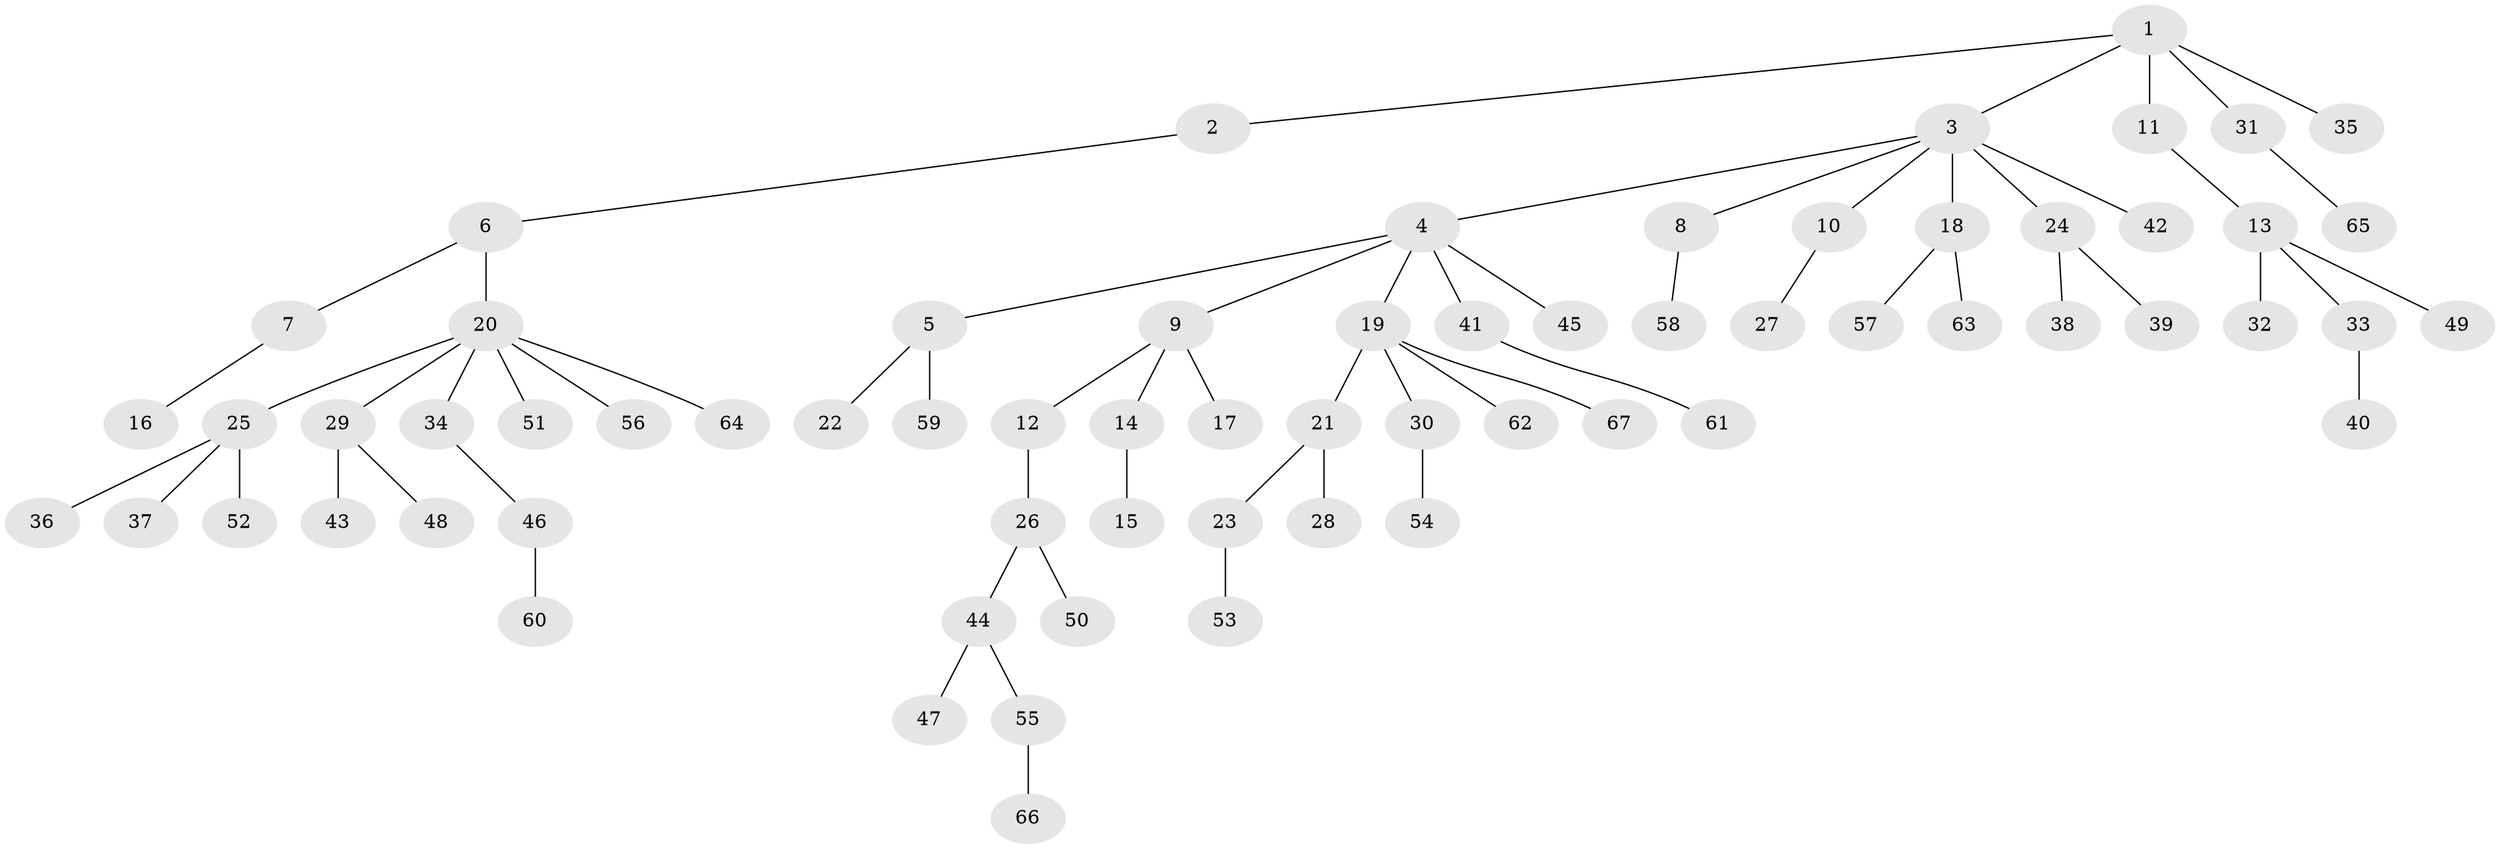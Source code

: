 // Generated by graph-tools (version 1.1) at 2025/15/03/09/25 04:15:42]
// undirected, 67 vertices, 66 edges
graph export_dot {
graph [start="1"]
  node [color=gray90,style=filled];
  1;
  2;
  3;
  4;
  5;
  6;
  7;
  8;
  9;
  10;
  11;
  12;
  13;
  14;
  15;
  16;
  17;
  18;
  19;
  20;
  21;
  22;
  23;
  24;
  25;
  26;
  27;
  28;
  29;
  30;
  31;
  32;
  33;
  34;
  35;
  36;
  37;
  38;
  39;
  40;
  41;
  42;
  43;
  44;
  45;
  46;
  47;
  48;
  49;
  50;
  51;
  52;
  53;
  54;
  55;
  56;
  57;
  58;
  59;
  60;
  61;
  62;
  63;
  64;
  65;
  66;
  67;
  1 -- 2;
  1 -- 3;
  1 -- 11;
  1 -- 31;
  1 -- 35;
  2 -- 6;
  3 -- 4;
  3 -- 8;
  3 -- 10;
  3 -- 18;
  3 -- 24;
  3 -- 42;
  4 -- 5;
  4 -- 9;
  4 -- 19;
  4 -- 41;
  4 -- 45;
  5 -- 22;
  5 -- 59;
  6 -- 7;
  6 -- 20;
  7 -- 16;
  8 -- 58;
  9 -- 12;
  9 -- 14;
  9 -- 17;
  10 -- 27;
  11 -- 13;
  12 -- 26;
  13 -- 32;
  13 -- 33;
  13 -- 49;
  14 -- 15;
  18 -- 57;
  18 -- 63;
  19 -- 21;
  19 -- 30;
  19 -- 62;
  19 -- 67;
  20 -- 25;
  20 -- 29;
  20 -- 34;
  20 -- 51;
  20 -- 56;
  20 -- 64;
  21 -- 23;
  21 -- 28;
  23 -- 53;
  24 -- 38;
  24 -- 39;
  25 -- 36;
  25 -- 37;
  25 -- 52;
  26 -- 44;
  26 -- 50;
  29 -- 43;
  29 -- 48;
  30 -- 54;
  31 -- 65;
  33 -- 40;
  34 -- 46;
  41 -- 61;
  44 -- 47;
  44 -- 55;
  46 -- 60;
  55 -- 66;
}
